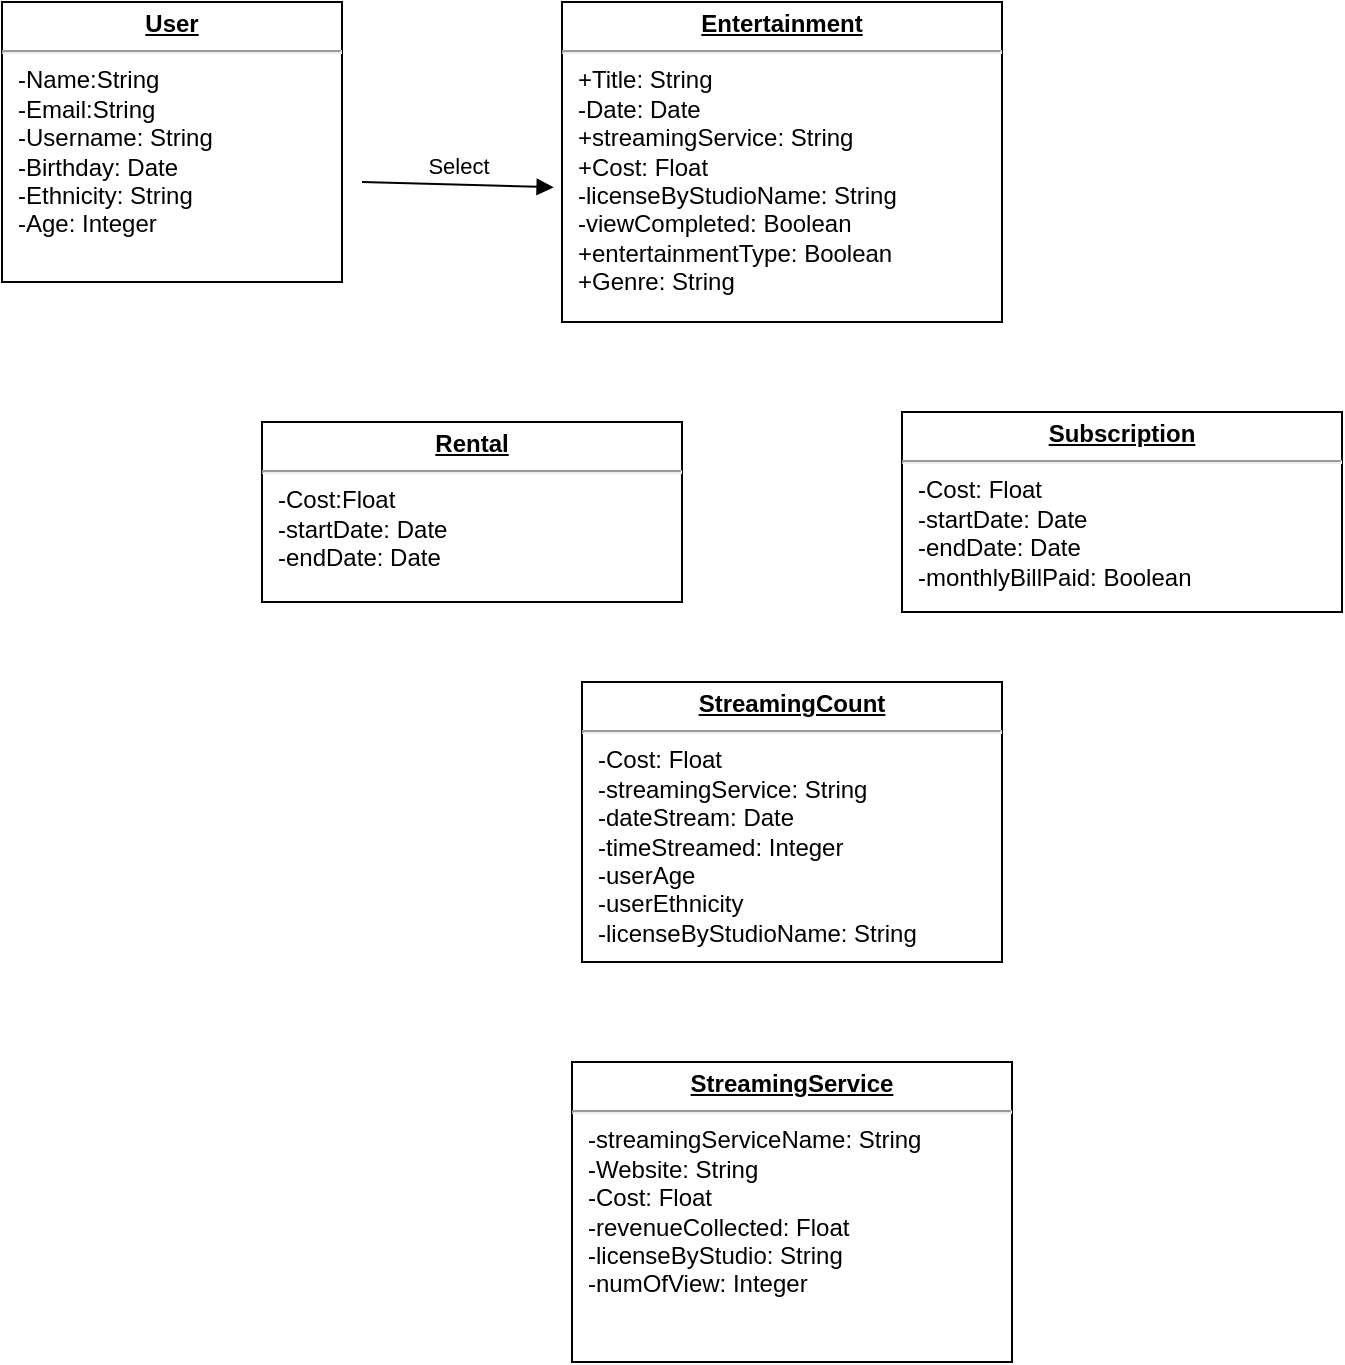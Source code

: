 <mxfile version="14.2.9" type="github">
  <diagram id="7y4Bm_Csqy858rbeXeka" name="Page-1">
    <mxGraphModel dx="1296" dy="685" grid="1" gridSize="10" guides="1" tooltips="1" connect="1" arrows="1" fold="1" page="1" pageScale="1" pageWidth="850" pageHeight="1100" math="0" shadow="0">
      <root>
        <mxCell id="0" />
        <mxCell id="1" parent="0" />
        <mxCell id="7rUCfdSFTrNGHXz4k6Ym-6" value="&lt;p style=&quot;margin: 0px ; margin-top: 4px ; text-align: center ; text-decoration: underline&quot;&gt;&lt;b&gt;User&lt;/b&gt;&lt;/p&gt;&lt;hr&gt;&lt;p style=&quot;margin: 0px ; margin-left: 8px&quot;&gt;-Name:String&lt;br&gt;-Email:String&lt;/p&gt;&lt;p style=&quot;margin: 0px ; margin-left: 8px&quot;&gt;-Username: String&lt;br&gt;&lt;/p&gt;&lt;p style=&quot;margin: 0px ; margin-left: 8px&quot;&gt;-Birthday: Date&lt;/p&gt;&lt;p style=&quot;margin: 0px ; margin-left: 8px&quot;&gt;-Ethnicity: String&lt;/p&gt;&lt;p style=&quot;margin: 0px ; margin-left: 8px&quot;&gt;-Age: Integer&lt;/p&gt;" style="verticalAlign=top;align=left;overflow=fill;fontSize=12;fontFamily=Helvetica;html=1;" parent="1" vertex="1">
          <mxGeometry x="60" y="40" width="170" height="140" as="geometry" />
        </mxCell>
        <mxCell id="7rUCfdSFTrNGHXz4k6Ym-8" value="&lt;p style=&quot;margin: 0px ; margin-top: 4px ; text-align: center ; text-decoration: underline&quot;&gt;&lt;b&gt;Entertainment&lt;/b&gt;&lt;/p&gt;&lt;hr&gt;&lt;p style=&quot;margin: 0px ; margin-left: 8px&quot;&gt;+Title: String&lt;br&gt;-Date: Date&lt;/p&gt;&lt;p style=&quot;margin: 0px 0px 0px 8px&quot;&gt;+streamingService: String&lt;/p&gt;&lt;p style=&quot;margin: 0px 0px 0px 8px&quot;&gt;&lt;span&gt;+Cost: Float&lt;/span&gt;&lt;br&gt;&lt;/p&gt;&lt;p style=&quot;margin: 0px 0px 0px 8px&quot;&gt;-licenseByStudioName: String&lt;/p&gt;&lt;p style=&quot;margin: 0px 0px 0px 8px&quot;&gt;-viewCompleted: Boolean&lt;/p&gt;&lt;p style=&quot;margin: 0px 0px 0px 8px&quot;&gt;+entertainmentType: Boolean&lt;/p&gt;&lt;p style=&quot;margin: 0px 0px 0px 8px&quot;&gt;+Genre: String&lt;/p&gt;&lt;p style=&quot;margin: 0px ; margin-left: 8px&quot;&gt;&lt;br&gt;&lt;/p&gt;&lt;p style=&quot;margin: 0px ; margin-left: 8px&quot;&gt;&lt;br&gt;&lt;/p&gt;" style="verticalAlign=top;align=left;overflow=fill;fontSize=12;fontFamily=Helvetica;html=1;" parent="1" vertex="1">
          <mxGeometry x="340" y="40" width="220" height="160" as="geometry" />
        </mxCell>
        <mxCell id="LzFqOQcsnpzUKHTWnqlH-4" value="&lt;p style=&quot;margin: 0px ; margin-top: 4px ; text-align: center ; text-decoration: underline&quot;&gt;&lt;b&gt;StreamingService&lt;/b&gt;&lt;/p&gt;&lt;hr&gt;&lt;p style=&quot;margin: 0px ; margin-left: 8px&quot;&gt;-streamingServiceName: String&lt;/p&gt;&lt;p style=&quot;margin: 0px ; margin-left: 8px&quot;&gt;-Website: String&lt;/p&gt;&lt;p style=&quot;margin: 0px ; margin-left: 8px&quot;&gt;-Cost: Float&lt;/p&gt;&lt;p style=&quot;margin: 0px ; margin-left: 8px&quot;&gt;-revenueCollected: Float&lt;/p&gt;&lt;p style=&quot;margin: 0px ; margin-left: 8px&quot;&gt;-licenseByStudio: String&lt;/p&gt;&lt;p style=&quot;margin: 0px ; margin-left: 8px&quot;&gt;-numOfView: Integer&lt;/p&gt;" style="verticalAlign=top;align=left;overflow=fill;fontSize=12;fontFamily=Helvetica;html=1;" vertex="1" parent="1">
          <mxGeometry x="345" y="570" width="220" height="150" as="geometry" />
        </mxCell>
        <mxCell id="LzFqOQcsnpzUKHTWnqlH-19" value="&lt;p style=&quot;margin: 0px ; margin-top: 4px ; text-align: center ; text-decoration: underline&quot;&gt;&lt;b&gt;StreamingCount&lt;/b&gt;&lt;/p&gt;&lt;hr&gt;&lt;p style=&quot;margin: 0px ; margin-left: 8px&quot;&gt;-Cost: Float&lt;/p&gt;&lt;p style=&quot;margin: 0px ; margin-left: 8px&quot;&gt;-streamingService: String&lt;br&gt;&lt;/p&gt;&lt;p style=&quot;margin: 0px ; margin-left: 8px&quot;&gt;-dateStream: Date&lt;/p&gt;&lt;p style=&quot;margin: 0px ; margin-left: 8px&quot;&gt;-timeStreamed: Integer&lt;/p&gt;&lt;p style=&quot;margin: 0px ; margin-left: 8px&quot;&gt;-userAge&lt;/p&gt;&lt;p style=&quot;margin: 0px ; margin-left: 8px&quot;&gt;-userEthnicity&lt;/p&gt;&lt;p style=&quot;margin: 0px ; margin-left: 8px&quot;&gt;-licenseByStudioName: String&lt;/p&gt;&lt;p style=&quot;margin: 0px ; margin-left: 8px&quot;&gt;&lt;br&gt;&lt;/p&gt;" style="verticalAlign=top;align=left;overflow=fill;fontSize=12;fontFamily=Helvetica;html=1;" vertex="1" parent="1">
          <mxGeometry x="350" y="380" width="210" height="140" as="geometry" />
        </mxCell>
        <mxCell id="LzFqOQcsnpzUKHTWnqlH-44" value="&lt;p style=&quot;margin: 0px ; margin-top: 4px ; text-align: center ; text-decoration: underline&quot;&gt;&lt;b&gt;Rental&lt;/b&gt;&lt;/p&gt;&lt;hr&gt;&lt;p style=&quot;margin: 0px ; margin-left: 8px&quot;&gt;&lt;span&gt;-Cost:Float&lt;/span&gt;&lt;br&gt;&lt;/p&gt;&lt;p style=&quot;margin: 0px ; margin-left: 8px&quot;&gt;-startDate: Date&lt;/p&gt;&lt;p style=&quot;margin: 0px ; margin-left: 8px&quot;&gt;-endDate: Date&lt;/p&gt;" style="verticalAlign=top;align=left;overflow=fill;fontSize=12;fontFamily=Helvetica;html=1;" vertex="1" parent="1">
          <mxGeometry x="190" y="250" width="210" height="90" as="geometry" />
        </mxCell>
        <mxCell id="LzFqOQcsnpzUKHTWnqlH-45" value="&lt;p style=&quot;margin: 0px ; margin-top: 4px ; text-align: center ; text-decoration: underline&quot;&gt;&lt;b&gt;Subscription&lt;/b&gt;&lt;/p&gt;&lt;hr&gt;&lt;p style=&quot;margin: 0px ; margin-left: 8px&quot;&gt;&lt;span&gt;-Cost: Float&lt;/span&gt;&lt;br&gt;&lt;/p&gt;&lt;p style=&quot;margin: 0px ; margin-left: 8px&quot;&gt;-startDate: Date&lt;/p&gt;&lt;p style=&quot;margin: 0px ; margin-left: 8px&quot;&gt;-endDate: Date&lt;/p&gt;&lt;p style=&quot;margin: 0px ; margin-left: 8px&quot;&gt;-monthlyBillPaid: Boolean&lt;/p&gt;" style="verticalAlign=top;align=left;overflow=fill;fontSize=12;fontFamily=Helvetica;html=1;" vertex="1" parent="1">
          <mxGeometry x="510" y="245" width="220" height="100" as="geometry" />
        </mxCell>
        <mxCell id="LzFqOQcsnpzUKHTWnqlH-47" value="Select" style="html=1;verticalAlign=bottom;endArrow=block;entryX=-0.019;entryY=0.579;entryDx=0;entryDy=0;entryPerimeter=0;" edge="1" parent="1" target="7rUCfdSFTrNGHXz4k6Ym-8">
          <mxGeometry width="80" relative="1" as="geometry">
            <mxPoint x="240" y="130" as="sourcePoint" />
            <mxPoint x="320" y="130" as="targetPoint" />
          </mxGeometry>
        </mxCell>
      </root>
    </mxGraphModel>
  </diagram>
</mxfile>
